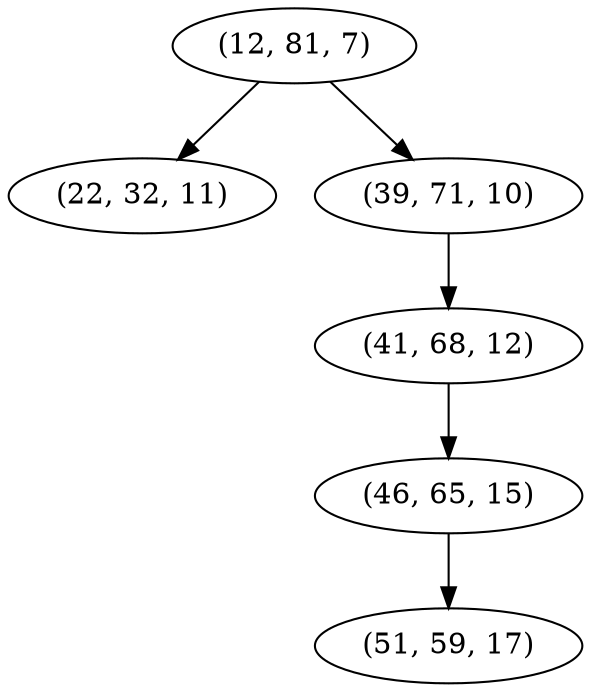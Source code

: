digraph tree {
    "(12, 81, 7)";
    "(22, 32, 11)";
    "(39, 71, 10)";
    "(41, 68, 12)";
    "(46, 65, 15)";
    "(51, 59, 17)";
    "(12, 81, 7)" -> "(22, 32, 11)";
    "(12, 81, 7)" -> "(39, 71, 10)";
    "(39, 71, 10)" -> "(41, 68, 12)";
    "(41, 68, 12)" -> "(46, 65, 15)";
    "(46, 65, 15)" -> "(51, 59, 17)";
}
